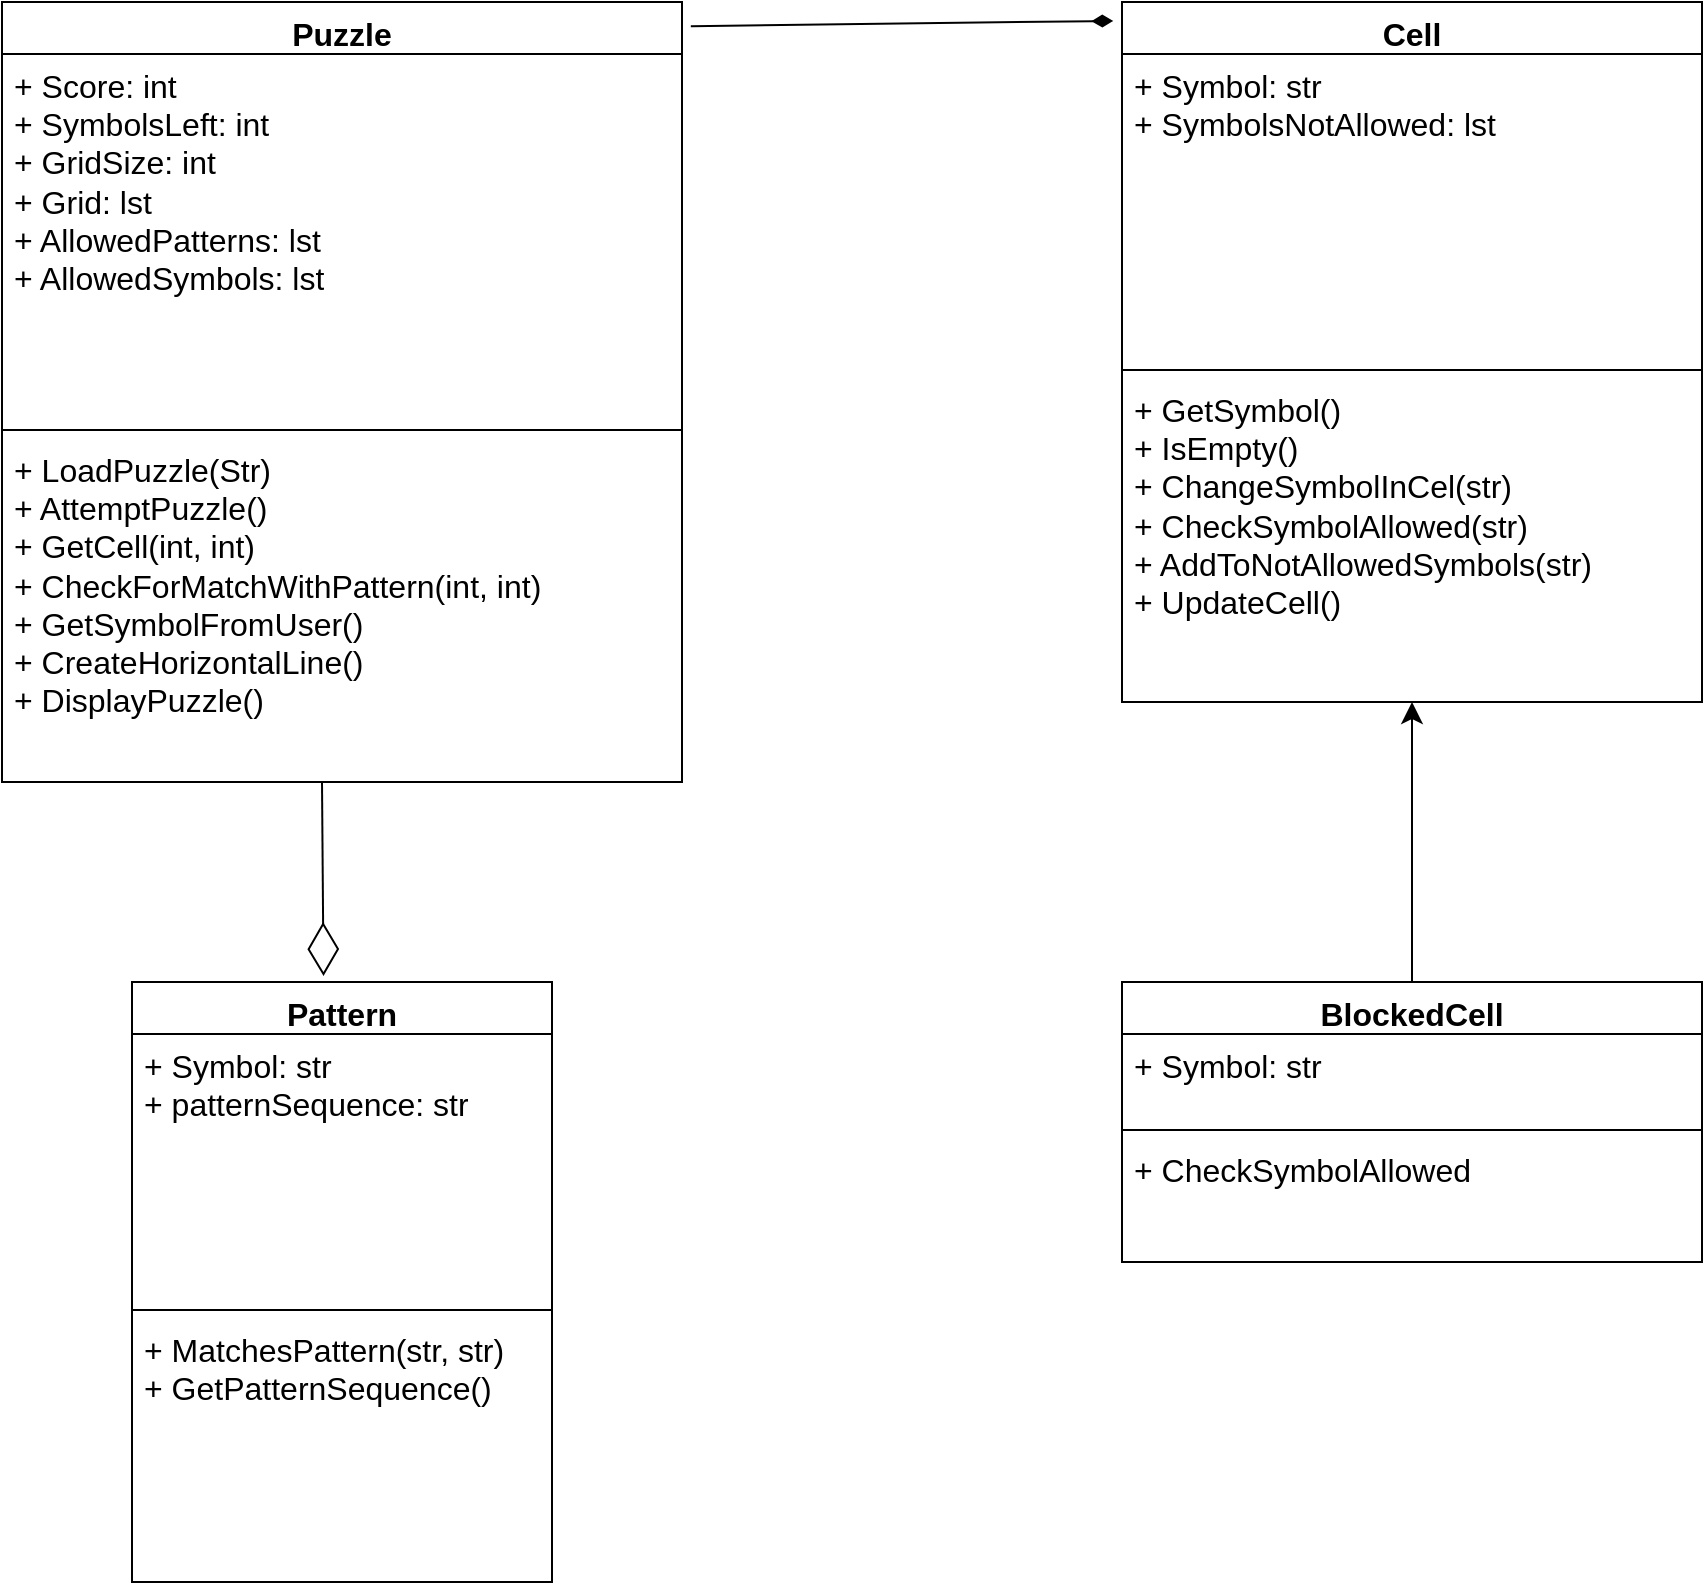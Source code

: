 <mxfile version="21.3.5" type="device">
  <diagram id="C5RBs43oDa-KdzZeNtuy" name="Page-1">
    <mxGraphModel dx="1958" dy="1543" grid="1" gridSize="10" guides="1" tooltips="1" connect="1" arrows="1" fold="1" page="0" pageScale="1" pageWidth="827" pageHeight="1169" math="0" shadow="0">
      <root>
        <mxCell id="WIyWlLk6GJQsqaUBKTNV-0" />
        <mxCell id="WIyWlLk6GJQsqaUBKTNV-1" parent="WIyWlLk6GJQsqaUBKTNV-0" />
        <mxCell id="5oSjEgpUHSgcU6z2MBnJ-5" value="Puzzle" style="swimlane;fontStyle=1;align=center;verticalAlign=top;childLayout=stackLayout;horizontal=1;startSize=26;horizontalStack=0;resizeParent=1;resizeParentMax=0;resizeLast=0;collapsible=1;marginBottom=0;whiteSpace=wrap;html=1;fontSize=16;" parent="WIyWlLk6GJQsqaUBKTNV-1" vertex="1">
          <mxGeometry x="-110" y="-290" width="340" height="390" as="geometry" />
        </mxCell>
        <mxCell id="5oSjEgpUHSgcU6z2MBnJ-6" value="+ Score: int&lt;br&gt;+ SymbolsLeft: int&lt;br&gt;+ GridSize: int&lt;br&gt;+ Grid: lst&lt;br&gt;+ AllowedPatterns: lst&lt;br&gt;+ AllowedSymbols: lst" style="text;strokeColor=none;fillColor=none;align=left;verticalAlign=top;spacingLeft=4;spacingRight=4;overflow=hidden;rotatable=0;points=[[0,0.5],[1,0.5]];portConstraint=eastwest;whiteSpace=wrap;html=1;fontSize=16;" parent="5oSjEgpUHSgcU6z2MBnJ-5" vertex="1">
          <mxGeometry y="26" width="340" height="184" as="geometry" />
        </mxCell>
        <mxCell id="5oSjEgpUHSgcU6z2MBnJ-7" value="" style="line;strokeWidth=1;fillColor=none;align=left;verticalAlign=middle;spacingTop=-1;spacingLeft=3;spacingRight=3;rotatable=0;labelPosition=right;points=[];portConstraint=eastwest;strokeColor=inherit;fontSize=16;" parent="5oSjEgpUHSgcU6z2MBnJ-5" vertex="1">
          <mxGeometry y="210" width="340" height="8" as="geometry" />
        </mxCell>
        <mxCell id="5oSjEgpUHSgcU6z2MBnJ-8" value="+ LoadPuzzle(Str)&amp;nbsp;&lt;br&gt;+ AttemptPuzzle()&lt;br&gt;+ GetCell(int, int)&lt;br&gt;+ CheckForMatchWithPattern(int, int)&lt;br&gt;+ GetSymbolFromUser()&lt;br&gt;+ CreateHorizontalLine()&lt;br&gt;+ DisplayPuzzle()" style="text;strokeColor=none;fillColor=none;align=left;verticalAlign=top;spacingLeft=4;spacingRight=4;overflow=hidden;rotatable=0;points=[[0,0.5],[1,0.5]];portConstraint=eastwest;whiteSpace=wrap;html=1;fontSize=16;" parent="5oSjEgpUHSgcU6z2MBnJ-5" vertex="1">
          <mxGeometry y="218" width="340" height="172" as="geometry" />
        </mxCell>
        <mxCell id="5oSjEgpUHSgcU6z2MBnJ-9" value="Cell" style="swimlane;fontStyle=1;align=center;verticalAlign=top;childLayout=stackLayout;horizontal=1;startSize=26;horizontalStack=0;resizeParent=1;resizeParentMax=0;resizeLast=0;collapsible=1;marginBottom=0;whiteSpace=wrap;html=1;fontSize=16;" parent="WIyWlLk6GJQsqaUBKTNV-1" vertex="1">
          <mxGeometry x="450" y="-290" width="290" height="350" as="geometry" />
        </mxCell>
        <mxCell id="5oSjEgpUHSgcU6z2MBnJ-10" value="+ Symbol: str&lt;br&gt;+ SymbolsNotAllowed: lst" style="text;strokeColor=none;fillColor=none;align=left;verticalAlign=top;spacingLeft=4;spacingRight=4;overflow=hidden;rotatable=0;points=[[0,0.5],[1,0.5]];portConstraint=eastwest;whiteSpace=wrap;html=1;fontSize=16;" parent="5oSjEgpUHSgcU6z2MBnJ-9" vertex="1">
          <mxGeometry y="26" width="290" height="154" as="geometry" />
        </mxCell>
        <mxCell id="5oSjEgpUHSgcU6z2MBnJ-11" value="" style="line;strokeWidth=1;fillColor=none;align=left;verticalAlign=middle;spacingTop=-1;spacingLeft=3;spacingRight=3;rotatable=0;labelPosition=right;points=[];portConstraint=eastwest;strokeColor=inherit;fontSize=16;" parent="5oSjEgpUHSgcU6z2MBnJ-9" vertex="1">
          <mxGeometry y="180" width="290" height="8" as="geometry" />
        </mxCell>
        <mxCell id="5oSjEgpUHSgcU6z2MBnJ-12" value="+ GetSymbol()&lt;br&gt;+ IsEmpty()&lt;br&gt;+ ChangeSymbolInCel(str)&lt;br&gt;+ CheckSymbolAllowed(str)&lt;br&gt;+ AddToNotAllowedSymbols(str)&lt;br&gt;+ UpdateCell()" style="text;strokeColor=none;fillColor=none;align=left;verticalAlign=top;spacingLeft=4;spacingRight=4;overflow=hidden;rotatable=0;points=[[0,0.5],[1,0.5]];portConstraint=eastwest;whiteSpace=wrap;html=1;fontSize=16;" parent="5oSjEgpUHSgcU6z2MBnJ-9" vertex="1">
          <mxGeometry y="188" width="290" height="162" as="geometry" />
        </mxCell>
        <mxCell id="5oSjEgpUHSgcU6z2MBnJ-13" value="Pattern" style="swimlane;fontStyle=1;align=center;verticalAlign=top;childLayout=stackLayout;horizontal=1;startSize=26;horizontalStack=0;resizeParent=1;resizeParentMax=0;resizeLast=0;collapsible=1;marginBottom=0;whiteSpace=wrap;html=1;fontSize=16;" parent="WIyWlLk6GJQsqaUBKTNV-1" vertex="1">
          <mxGeometry x="-45" y="200" width="210" height="300" as="geometry" />
        </mxCell>
        <mxCell id="5oSjEgpUHSgcU6z2MBnJ-14" value="+ Symbol: str&lt;br&gt;+ patternSequence: str" style="text;strokeColor=none;fillColor=none;align=left;verticalAlign=top;spacingLeft=4;spacingRight=4;overflow=hidden;rotatable=0;points=[[0,0.5],[1,0.5]];portConstraint=eastwest;whiteSpace=wrap;html=1;fontSize=16;" parent="5oSjEgpUHSgcU6z2MBnJ-13" vertex="1">
          <mxGeometry y="26" width="210" height="134" as="geometry" />
        </mxCell>
        <mxCell id="5oSjEgpUHSgcU6z2MBnJ-15" value="" style="line;strokeWidth=1;fillColor=none;align=left;verticalAlign=middle;spacingTop=-1;spacingLeft=3;spacingRight=3;rotatable=0;labelPosition=right;points=[];portConstraint=eastwest;strokeColor=inherit;fontSize=16;" parent="5oSjEgpUHSgcU6z2MBnJ-13" vertex="1">
          <mxGeometry y="160" width="210" height="8" as="geometry" />
        </mxCell>
        <mxCell id="5oSjEgpUHSgcU6z2MBnJ-16" value="+ MatchesPattern(str, str)&lt;br&gt;+ GetPatternSequence()" style="text;strokeColor=none;fillColor=none;align=left;verticalAlign=top;spacingLeft=4;spacingRight=4;overflow=hidden;rotatable=0;points=[[0,0.5],[1,0.5]];portConstraint=eastwest;whiteSpace=wrap;html=1;fontSize=16;" parent="5oSjEgpUHSgcU6z2MBnJ-13" vertex="1">
          <mxGeometry y="168" width="210" height="132" as="geometry" />
        </mxCell>
        <mxCell id="5oSjEgpUHSgcU6z2MBnJ-23" style="edgeStyle=none;curved=1;rounded=0;orthogonalLoop=1;jettySize=auto;html=1;fontSize=12;startSize=8;endSize=8;" parent="WIyWlLk6GJQsqaUBKTNV-1" source="5oSjEgpUHSgcU6z2MBnJ-17" target="5oSjEgpUHSgcU6z2MBnJ-12" edge="1">
          <mxGeometry relative="1" as="geometry" />
        </mxCell>
        <mxCell id="5oSjEgpUHSgcU6z2MBnJ-17" value="BlockedCell" style="swimlane;fontStyle=1;align=center;verticalAlign=top;childLayout=stackLayout;horizontal=1;startSize=26;horizontalStack=0;resizeParent=1;resizeParentMax=0;resizeLast=0;collapsible=1;marginBottom=0;whiteSpace=wrap;html=1;fontSize=16;" parent="WIyWlLk6GJQsqaUBKTNV-1" vertex="1">
          <mxGeometry x="450" y="200" width="290" height="140" as="geometry" />
        </mxCell>
        <mxCell id="5oSjEgpUHSgcU6z2MBnJ-18" value="+ Symbol: str" style="text;strokeColor=none;fillColor=none;align=left;verticalAlign=top;spacingLeft=4;spacingRight=4;overflow=hidden;rotatable=0;points=[[0,0.5],[1,0.5]];portConstraint=eastwest;whiteSpace=wrap;html=1;fontSize=16;" parent="5oSjEgpUHSgcU6z2MBnJ-17" vertex="1">
          <mxGeometry y="26" width="290" height="44" as="geometry" />
        </mxCell>
        <mxCell id="5oSjEgpUHSgcU6z2MBnJ-19" value="" style="line;strokeWidth=1;fillColor=none;align=left;verticalAlign=middle;spacingTop=-1;spacingLeft=3;spacingRight=3;rotatable=0;labelPosition=right;points=[];portConstraint=eastwest;strokeColor=inherit;fontSize=16;" parent="5oSjEgpUHSgcU6z2MBnJ-17" vertex="1">
          <mxGeometry y="70" width="290" height="8" as="geometry" />
        </mxCell>
        <mxCell id="5oSjEgpUHSgcU6z2MBnJ-20" value="+ CheckSymbolAllowed" style="text;strokeColor=none;fillColor=none;align=left;verticalAlign=top;spacingLeft=4;spacingRight=4;overflow=hidden;rotatable=0;points=[[0,0.5],[1,0.5]];portConstraint=eastwest;whiteSpace=wrap;html=1;fontSize=16;" parent="5oSjEgpUHSgcU6z2MBnJ-17" vertex="1">
          <mxGeometry y="78" width="290" height="62" as="geometry" />
        </mxCell>
        <mxCell id="5oSjEgpUHSgcU6z2MBnJ-24" value="" style="endArrow=diamondThin;endFill=0;endSize=24;html=1;rounded=0;fontSize=12;curved=1;entryX=0.456;entryY=-0.01;entryDx=0;entryDy=0;entryPerimeter=0;" parent="WIyWlLk6GJQsqaUBKTNV-1" target="5oSjEgpUHSgcU6z2MBnJ-13" edge="1">
          <mxGeometry width="160" relative="1" as="geometry">
            <mxPoint x="50" y="100" as="sourcePoint" />
            <mxPoint x="240" y="160" as="targetPoint" />
          </mxGeometry>
        </mxCell>
        <mxCell id="5oSjEgpUHSgcU6z2MBnJ-26" value="" style="endArrow=none;startArrow=diamondThin;endFill=0;startFill=1;html=1;verticalAlign=bottom;labelBackgroundColor=none;strokeWidth=1;startSize=8;endSize=8;rounded=0;fontSize=12;curved=1;exitX=-0.015;exitY=0.027;exitDx=0;exitDy=0;exitPerimeter=0;entryX=1.013;entryY=0.031;entryDx=0;entryDy=0;entryPerimeter=0;" parent="WIyWlLk6GJQsqaUBKTNV-1" source="5oSjEgpUHSgcU6z2MBnJ-9" target="5oSjEgpUHSgcU6z2MBnJ-5" edge="1">
          <mxGeometry width="160" relative="1" as="geometry">
            <mxPoint x="420" y="-240" as="sourcePoint" />
            <mxPoint x="460" y="50" as="targetPoint" />
          </mxGeometry>
        </mxCell>
      </root>
    </mxGraphModel>
  </diagram>
</mxfile>
